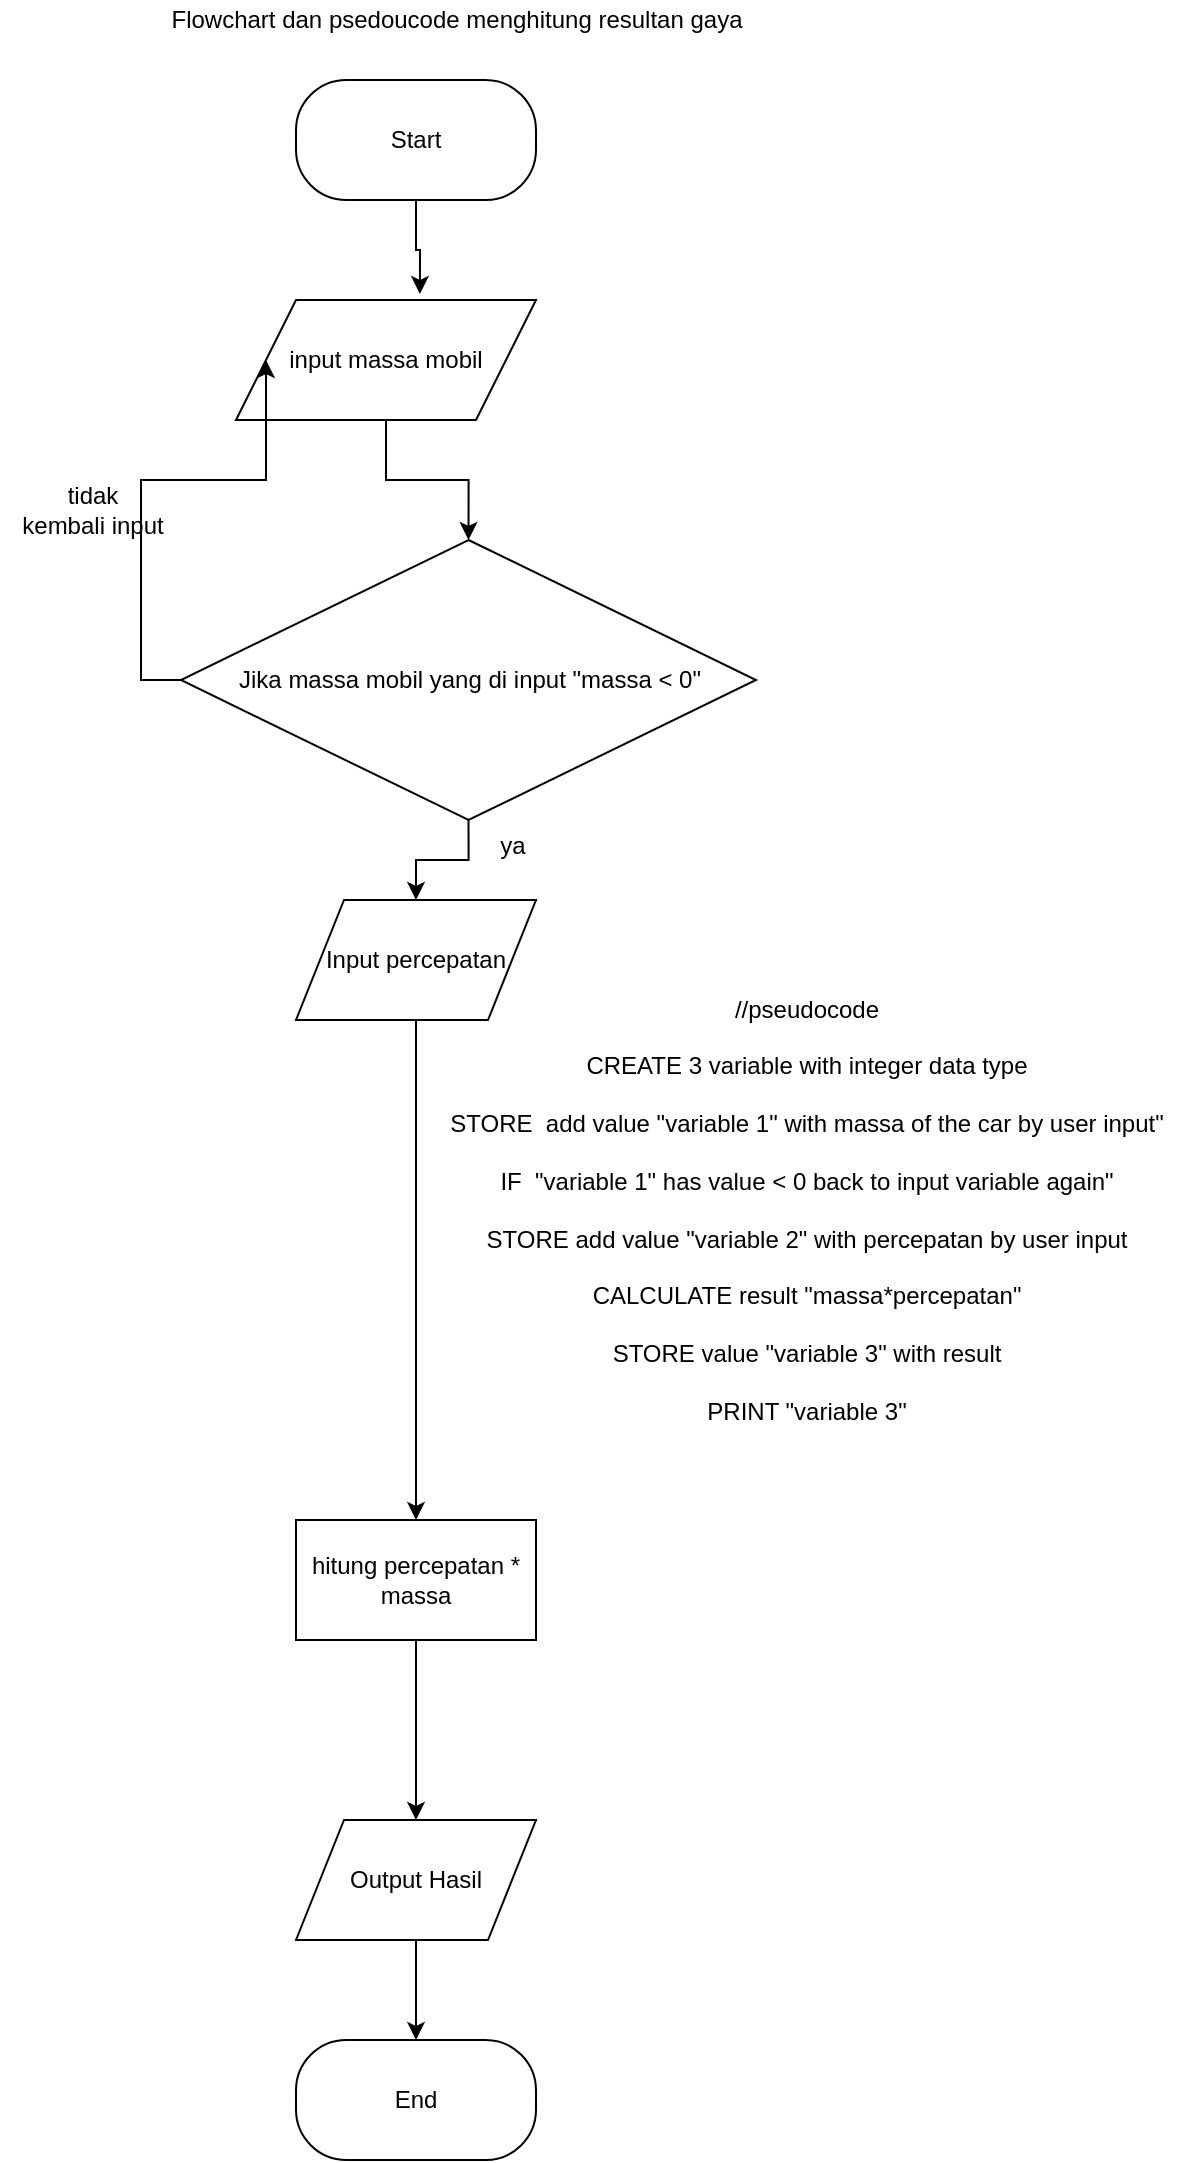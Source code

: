<mxfile version="12.5.4" type="device"><diagram id="KObw8bRwOHVEoQKibS3D" name="Page-1"><mxGraphModel dx="786" dy="496" grid="1" gridSize="10" guides="1" tooltips="1" connect="1" arrows="1" fold="1" page="1" pageScale="1" pageWidth="850" pageHeight="1100" math="0" shadow="0"><root><mxCell id="0"/><mxCell id="1" parent="0"/><mxCell id="6wt0l6Bu8dbkrkdta2F8-27" style="edgeStyle=orthogonalEdgeStyle;rounded=0;orthogonalLoop=1;jettySize=auto;html=1;exitX=0.5;exitY=1;exitDx=0;exitDy=0;entryX=0.613;entryY=-0.05;entryDx=0;entryDy=0;entryPerimeter=0;" edge="1" parent="1" source="6wt0l6Bu8dbkrkdta2F8-1" target="6wt0l6Bu8dbkrkdta2F8-3"><mxGeometry relative="1" as="geometry"/></mxCell><mxCell id="6wt0l6Bu8dbkrkdta2F8-1" value="Start" style="rounded=1;whiteSpace=wrap;html=1;arcSize=42;" vertex="1" parent="1"><mxGeometry x="180" y="70" width="120" height="60" as="geometry"/></mxCell><mxCell id="6wt0l6Bu8dbkrkdta2F8-28" style="edgeStyle=orthogonalEdgeStyle;rounded=0;orthogonalLoop=1;jettySize=auto;html=1;exitX=0.5;exitY=1;exitDx=0;exitDy=0;entryX=0.5;entryY=0;entryDx=0;entryDy=0;" edge="1" parent="1" source="6wt0l6Bu8dbkrkdta2F8-3" target="6wt0l6Bu8dbkrkdta2F8-4"><mxGeometry relative="1" as="geometry"/></mxCell><mxCell id="6wt0l6Bu8dbkrkdta2F8-3" value="input massa mobil" style="shape=parallelogram;perimeter=parallelogramPerimeter;whiteSpace=wrap;html=1;" vertex="1" parent="1"><mxGeometry x="150" y="180" width="150" height="60" as="geometry"/></mxCell><mxCell id="6wt0l6Bu8dbkrkdta2F8-8" style="edgeStyle=orthogonalEdgeStyle;rounded=0;orthogonalLoop=1;jettySize=auto;html=1;exitX=0;exitY=0.5;exitDx=0;exitDy=0;entryX=0;entryY=0.5;entryDx=0;entryDy=0;" edge="1" parent="1" source="6wt0l6Bu8dbkrkdta2F8-4" target="6wt0l6Bu8dbkrkdta2F8-3"><mxGeometry relative="1" as="geometry"><mxPoint x="103" y="240" as="targetPoint"/></mxGeometry></mxCell><mxCell id="6wt0l6Bu8dbkrkdta2F8-11" style="edgeStyle=orthogonalEdgeStyle;rounded=0;orthogonalLoop=1;jettySize=auto;html=1;exitX=0.5;exitY=1;exitDx=0;exitDy=0;entryX=0.5;entryY=0;entryDx=0;entryDy=0;" edge="1" parent="1" source="6wt0l6Bu8dbkrkdta2F8-4" target="6wt0l6Bu8dbkrkdta2F8-10"><mxGeometry relative="1" as="geometry"/></mxCell><mxCell id="6wt0l6Bu8dbkrkdta2F8-4" value="Jika massa mobil yang di input &quot;massa &amp;lt; 0&quot;" style="rhombus;whiteSpace=wrap;html=1;" vertex="1" parent="1"><mxGeometry x="122.5" y="300" width="287.5" height="140" as="geometry"/></mxCell><mxCell id="6wt0l6Bu8dbkrkdta2F8-9" value="tidak&lt;br&gt;kembali input" style="text;html=1;align=center;verticalAlign=middle;resizable=0;points=[];autosize=1;" vertex="1" parent="1"><mxGeometry x="32.5" y="270" width="90" height="30" as="geometry"/></mxCell><mxCell id="6wt0l6Bu8dbkrkdta2F8-10" value="Input percepatan" style="shape=parallelogram;perimeter=parallelogramPerimeter;whiteSpace=wrap;html=1;" vertex="1" parent="1"><mxGeometry x="180" y="480" width="120" height="60" as="geometry"/></mxCell><mxCell id="6wt0l6Bu8dbkrkdta2F8-12" value="ya" style="text;html=1;align=center;verticalAlign=middle;resizable=0;points=[];autosize=1;" vertex="1" parent="1"><mxGeometry x="273" y="443" width="30" height="20" as="geometry"/></mxCell><mxCell id="6wt0l6Bu8dbkrkdta2F8-19" style="edgeStyle=orthogonalEdgeStyle;rounded=0;orthogonalLoop=1;jettySize=auto;html=1;exitX=0.5;exitY=1;exitDx=0;exitDy=0;" edge="1" parent="1" source="6wt0l6Bu8dbkrkdta2F8-10" target="6wt0l6Bu8dbkrkdta2F8-18"><mxGeometry relative="1" as="geometry"><mxPoint x="240" y="730" as="sourcePoint"/></mxGeometry></mxCell><mxCell id="6wt0l6Bu8dbkrkdta2F8-21" style="edgeStyle=orthogonalEdgeStyle;rounded=0;orthogonalLoop=1;jettySize=auto;html=1;exitX=0.5;exitY=1;exitDx=0;exitDy=0;" edge="1" parent="1" source="6wt0l6Bu8dbkrkdta2F8-18" target="6wt0l6Bu8dbkrkdta2F8-20"><mxGeometry relative="1" as="geometry"/></mxCell><mxCell id="6wt0l6Bu8dbkrkdta2F8-18" value="hitung percepatan * massa" style="rounded=0;whiteSpace=wrap;html=1;" vertex="1" parent="1"><mxGeometry x="180" y="790" width="120" height="60" as="geometry"/></mxCell><mxCell id="6wt0l6Bu8dbkrkdta2F8-23" style="edgeStyle=orthogonalEdgeStyle;rounded=0;orthogonalLoop=1;jettySize=auto;html=1;exitX=0.5;exitY=1;exitDx=0;exitDy=0;entryX=0.5;entryY=0;entryDx=0;entryDy=0;" edge="1" parent="1" source="6wt0l6Bu8dbkrkdta2F8-20" target="6wt0l6Bu8dbkrkdta2F8-22"><mxGeometry relative="1" as="geometry"/></mxCell><mxCell id="6wt0l6Bu8dbkrkdta2F8-20" value="Output Hasil" style="shape=parallelogram;perimeter=parallelogramPerimeter;whiteSpace=wrap;html=1;" vertex="1" parent="1"><mxGeometry x="180" y="940" width="120" height="60" as="geometry"/></mxCell><mxCell id="6wt0l6Bu8dbkrkdta2F8-22" value="End" style="rounded=1;whiteSpace=wrap;html=1;arcSize=42;" vertex="1" parent="1"><mxGeometry x="180" y="1050" width="120" height="60" as="geometry"/></mxCell><mxCell id="6wt0l6Bu8dbkrkdta2F8-29" value="//pseudocode&lt;br&gt;&lt;br&gt;CREATE 3 variable with integer data type&lt;br&gt;&lt;br&gt;STORE&amp;nbsp; add value &quot;variable 1&quot; with massa of the car by user input&quot;&lt;br&gt;&lt;br&gt;IF&amp;nbsp; &quot;variable 1&quot; has value &amp;lt; 0 back to input variable again&quot;&lt;br&gt;&lt;br&gt;STORE add value &quot;variable 2&quot; with percepatan by user input&lt;br&gt;&lt;br&gt;CALCULATE result &quot;massa*percepatan&quot;&lt;br&gt;&lt;br&gt;STORE value &quot;variable 3&quot; with result&lt;br&gt;&lt;br&gt;PRINT &quot;variable 3&quot;" style="text;html=1;align=center;verticalAlign=middle;resizable=0;points=[];autosize=1;" vertex="1" parent="1"><mxGeometry x="250" y="525" width="370" height="220" as="geometry"/></mxCell><mxCell id="6wt0l6Bu8dbkrkdta2F8-30" value="Flowchart dan psedoucode menghitung resultan gaya" style="text;html=1;align=center;verticalAlign=middle;resizable=0;points=[];autosize=1;" vertex="1" parent="1"><mxGeometry x="110" y="30" width="300" height="20" as="geometry"/></mxCell></root></mxGraphModel></diagram></mxfile>